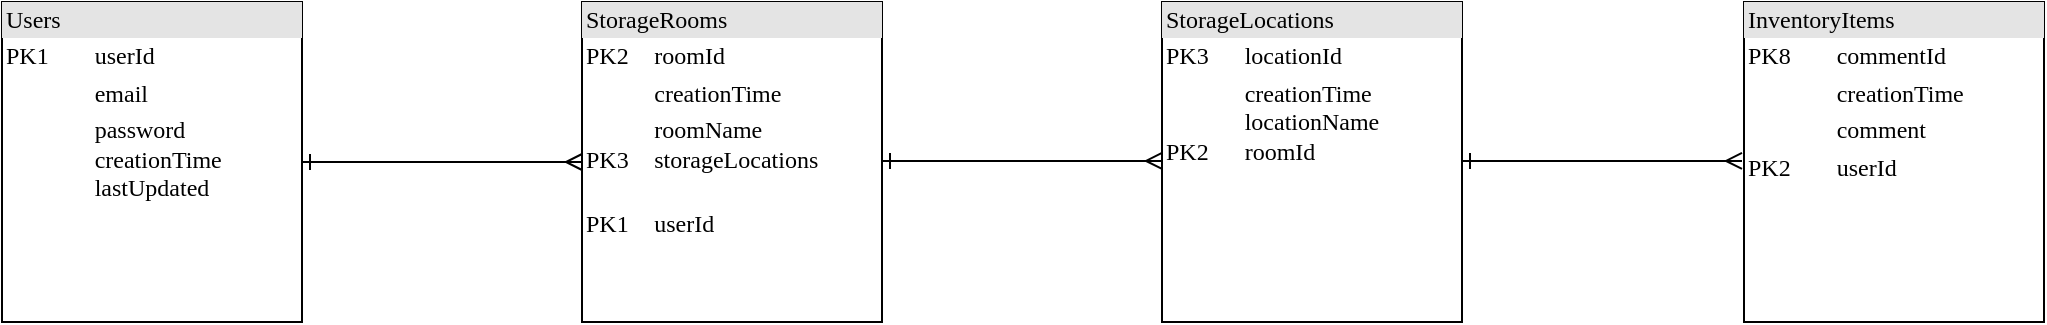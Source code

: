 <mxfile version="18.0.1" type="device"><diagram name="Page-1" id="2ca16b54-16f6-2749-3443-fa8db7711227"><mxGraphModel dx="1248" dy="776" grid="1" gridSize="10" guides="1" tooltips="1" connect="1" arrows="1" fold="1" page="1" pageScale="1" pageWidth="1100" pageHeight="850" background="#ffffff" math="0" shadow="0"><root><mxCell id="0"/><mxCell id="1" parent="0"/><mxCell id="2ed32ef02a7f4228-8" value="&lt;div style=&quot;box-sizing: border-box ; width: 100% ; background: #e4e4e4 ; padding: 2px&quot;&gt;Users&lt;/div&gt;&lt;table style=&quot;width: 100% ; font-size: 1em&quot; cellpadding=&quot;2&quot; cellspacing=&quot;0&quot;&gt;&lt;tbody&gt;&lt;tr&gt;&lt;td&gt;PK1&amp;nbsp;&lt;/td&gt;&lt;td&gt;userId&lt;/td&gt;&lt;/tr&gt;&lt;tr&gt;&lt;td&gt;&lt;br&gt;&lt;/td&gt;&lt;td&gt;email&lt;/td&gt;&lt;/tr&gt;&lt;tr&gt;&lt;td&gt;&lt;/td&gt;&lt;td&gt;password&lt;br&gt;creationTime&lt;br&gt;lastUpdated&lt;/td&gt;&lt;/tr&gt;&lt;tr&gt;&lt;td&gt;&lt;br&gt;&lt;/td&gt;&lt;td&gt;&lt;br&gt;&lt;br&gt;&lt;/td&gt;&lt;/tr&gt;&lt;tr&gt;&lt;td&gt;&lt;/td&gt;&lt;td&gt;&lt;/td&gt;&lt;/tr&gt;&lt;/tbody&gt;&lt;/table&gt;" style="verticalAlign=top;align=left;overflow=fill;html=1;rounded=0;shadow=0;comic=0;labelBackgroundColor=none;strokeWidth=1;fontFamily=Verdana;fontSize=12" parent="1" vertex="1"><mxGeometry x="40" y="80" width="150" height="160" as="geometry"/></mxCell><mxCell id="efaVm8W8k_bG7TAcjsgC-7" value="&lt;div style=&quot;box-sizing: border-box ; width: 100% ; background: #e4e4e4 ; padding: 2px&quot;&gt;StorageRooms&lt;/div&gt;&lt;table style=&quot;width: 100% ; font-size: 1em&quot; cellpadding=&quot;2&quot; cellspacing=&quot;0&quot;&gt;&lt;tbody&gt;&lt;tr&gt;&lt;td&gt;PK2&lt;/td&gt;&lt;td&gt;roomId&lt;/td&gt;&lt;/tr&gt;&lt;tr&gt;&lt;td&gt;&lt;br&gt;&lt;/td&gt;&lt;td&gt;creationTime&lt;/td&gt;&lt;/tr&gt;&lt;tr&gt;&lt;td&gt;PK3&lt;/td&gt;&lt;td&gt;roomName&lt;br&gt;storageLocations&lt;br&gt;&lt;br&gt;&lt;/td&gt;&lt;/tr&gt;&lt;tr&gt;&lt;td&gt;PK1&lt;br&gt;&lt;/td&gt;&lt;td&gt;userId&lt;br&gt;&lt;/td&gt;&lt;/tr&gt;&lt;tr&gt;&lt;td&gt;&lt;/td&gt;&lt;td&gt;&lt;/td&gt;&lt;/tr&gt;&lt;/tbody&gt;&lt;/table&gt;" style="verticalAlign=top;align=left;overflow=fill;html=1;rounded=0;shadow=0;comic=0;labelBackgroundColor=none;strokeWidth=1;fontFamily=Verdana;fontSize=12" parent="1" vertex="1"><mxGeometry x="330" y="80" width="150" height="160" as="geometry"/></mxCell><mxCell id="efaVm8W8k_bG7TAcjsgC-9" value="&lt;div style=&quot;box-sizing: border-box ; width: 100% ; background: #e4e4e4 ; padding: 2px&quot;&gt;InventoryItems&lt;/div&gt;&lt;table style=&quot;width: 100% ; font-size: 1em&quot; cellpadding=&quot;2&quot; cellspacing=&quot;0&quot;&gt;&lt;tbody&gt;&lt;tr&gt;&lt;td&gt;PK8&amp;nbsp;&lt;/td&gt;&lt;td&gt;commentId&lt;/td&gt;&lt;/tr&gt;&lt;tr&gt;&lt;td&gt;&lt;br&gt;&lt;/td&gt;&lt;td&gt;creationTime&lt;/td&gt;&lt;/tr&gt;&lt;tr&gt;&lt;td&gt;&lt;/td&gt;&lt;td&gt;comment&lt;br&gt;&lt;/td&gt;&lt;/tr&gt;&lt;tr&gt;&lt;td&gt;PK2&lt;/td&gt;&lt;td&gt;userId&lt;/td&gt;&lt;/tr&gt;&lt;tr&gt;&lt;td&gt;&lt;/td&gt;&lt;td&gt;&lt;/td&gt;&lt;/tr&gt;&lt;/tbody&gt;&lt;/table&gt;" style="verticalAlign=top;align=left;overflow=fill;html=1;rounded=0;shadow=0;comic=0;labelBackgroundColor=none;strokeWidth=1;fontFamily=Verdana;fontSize=12" parent="1" vertex="1"><mxGeometry x="911" y="80" width="150" height="160" as="geometry"/></mxCell><mxCell id="efaVm8W8k_bG7TAcjsgC-13" value="&lt;div style=&quot;box-sizing: border-box ; width: 100% ; background: #e4e4e4 ; padding: 2px&quot;&gt;StorageLocations&lt;/div&gt;&lt;table style=&quot;width: 100% ; font-size: 1em&quot; cellpadding=&quot;2&quot; cellspacing=&quot;0&quot;&gt;&lt;tbody&gt;&lt;tr&gt;&lt;td&gt;PK3&lt;/td&gt;&lt;td&gt;locationId&lt;/td&gt;&lt;/tr&gt;&lt;tr&gt;&lt;td&gt;PK2&lt;/td&gt;&lt;td&gt;creationTime&lt;br&gt;locationName&lt;br&gt;roomId&lt;br&gt;&lt;br&gt;&lt;br&gt;&lt;/td&gt;&lt;/tr&gt;&lt;/tbody&gt;&lt;/table&gt;" style="verticalAlign=top;align=left;overflow=fill;html=1;rounded=0;shadow=0;comic=0;labelBackgroundColor=none;strokeWidth=1;fontFamily=Verdana;fontSize=12" parent="1" vertex="1"><mxGeometry x="620" y="80" width="150" height="160" as="geometry"/></mxCell><mxCell id="efaVm8W8k_bG7TAcjsgC-15" style="edgeStyle=orthogonalEdgeStyle;html=1;labelBackgroundColor=none;startArrow=ERmany;endArrow=ERone;fontFamily=Verdana;fontSize=12;align=left;startFill=0;endFill=0;exitX=0;exitY=0.5;exitDx=0;exitDy=0;" parent="1" edge="1" source="efaVm8W8k_bG7TAcjsgC-7"><mxGeometry relative="1" as="geometry"><mxPoint x="247" y="236" as="sourcePoint"/><mxPoint x="190" y="160" as="targetPoint"/></mxGeometry></mxCell><mxCell id="tSs-ES45TmmC0LkwOWmw-1" style="edgeStyle=orthogonalEdgeStyle;html=1;labelBackgroundColor=none;startArrow=ERmany;endArrow=ERone;fontFamily=Verdana;fontSize=12;align=left;startFill=0;endFill=0;exitX=0;exitY=0.5;exitDx=0;exitDy=0;" edge="1" parent="1"><mxGeometry relative="1" as="geometry"><mxPoint x="620" y="159.47" as="sourcePoint"/><mxPoint x="480" y="159.47" as="targetPoint"/></mxGeometry></mxCell><mxCell id="tSs-ES45TmmC0LkwOWmw-2" style="edgeStyle=orthogonalEdgeStyle;html=1;labelBackgroundColor=none;startArrow=ERmany;endArrow=ERone;fontFamily=Verdana;fontSize=12;align=left;startFill=0;endFill=0;exitX=0;exitY=0.5;exitDx=0;exitDy=0;" edge="1" parent="1"><mxGeometry relative="1" as="geometry"><mxPoint x="910" y="159.47" as="sourcePoint"/><mxPoint x="770" y="159.47" as="targetPoint"/></mxGeometry></mxCell></root></mxGraphModel></diagram></mxfile>
